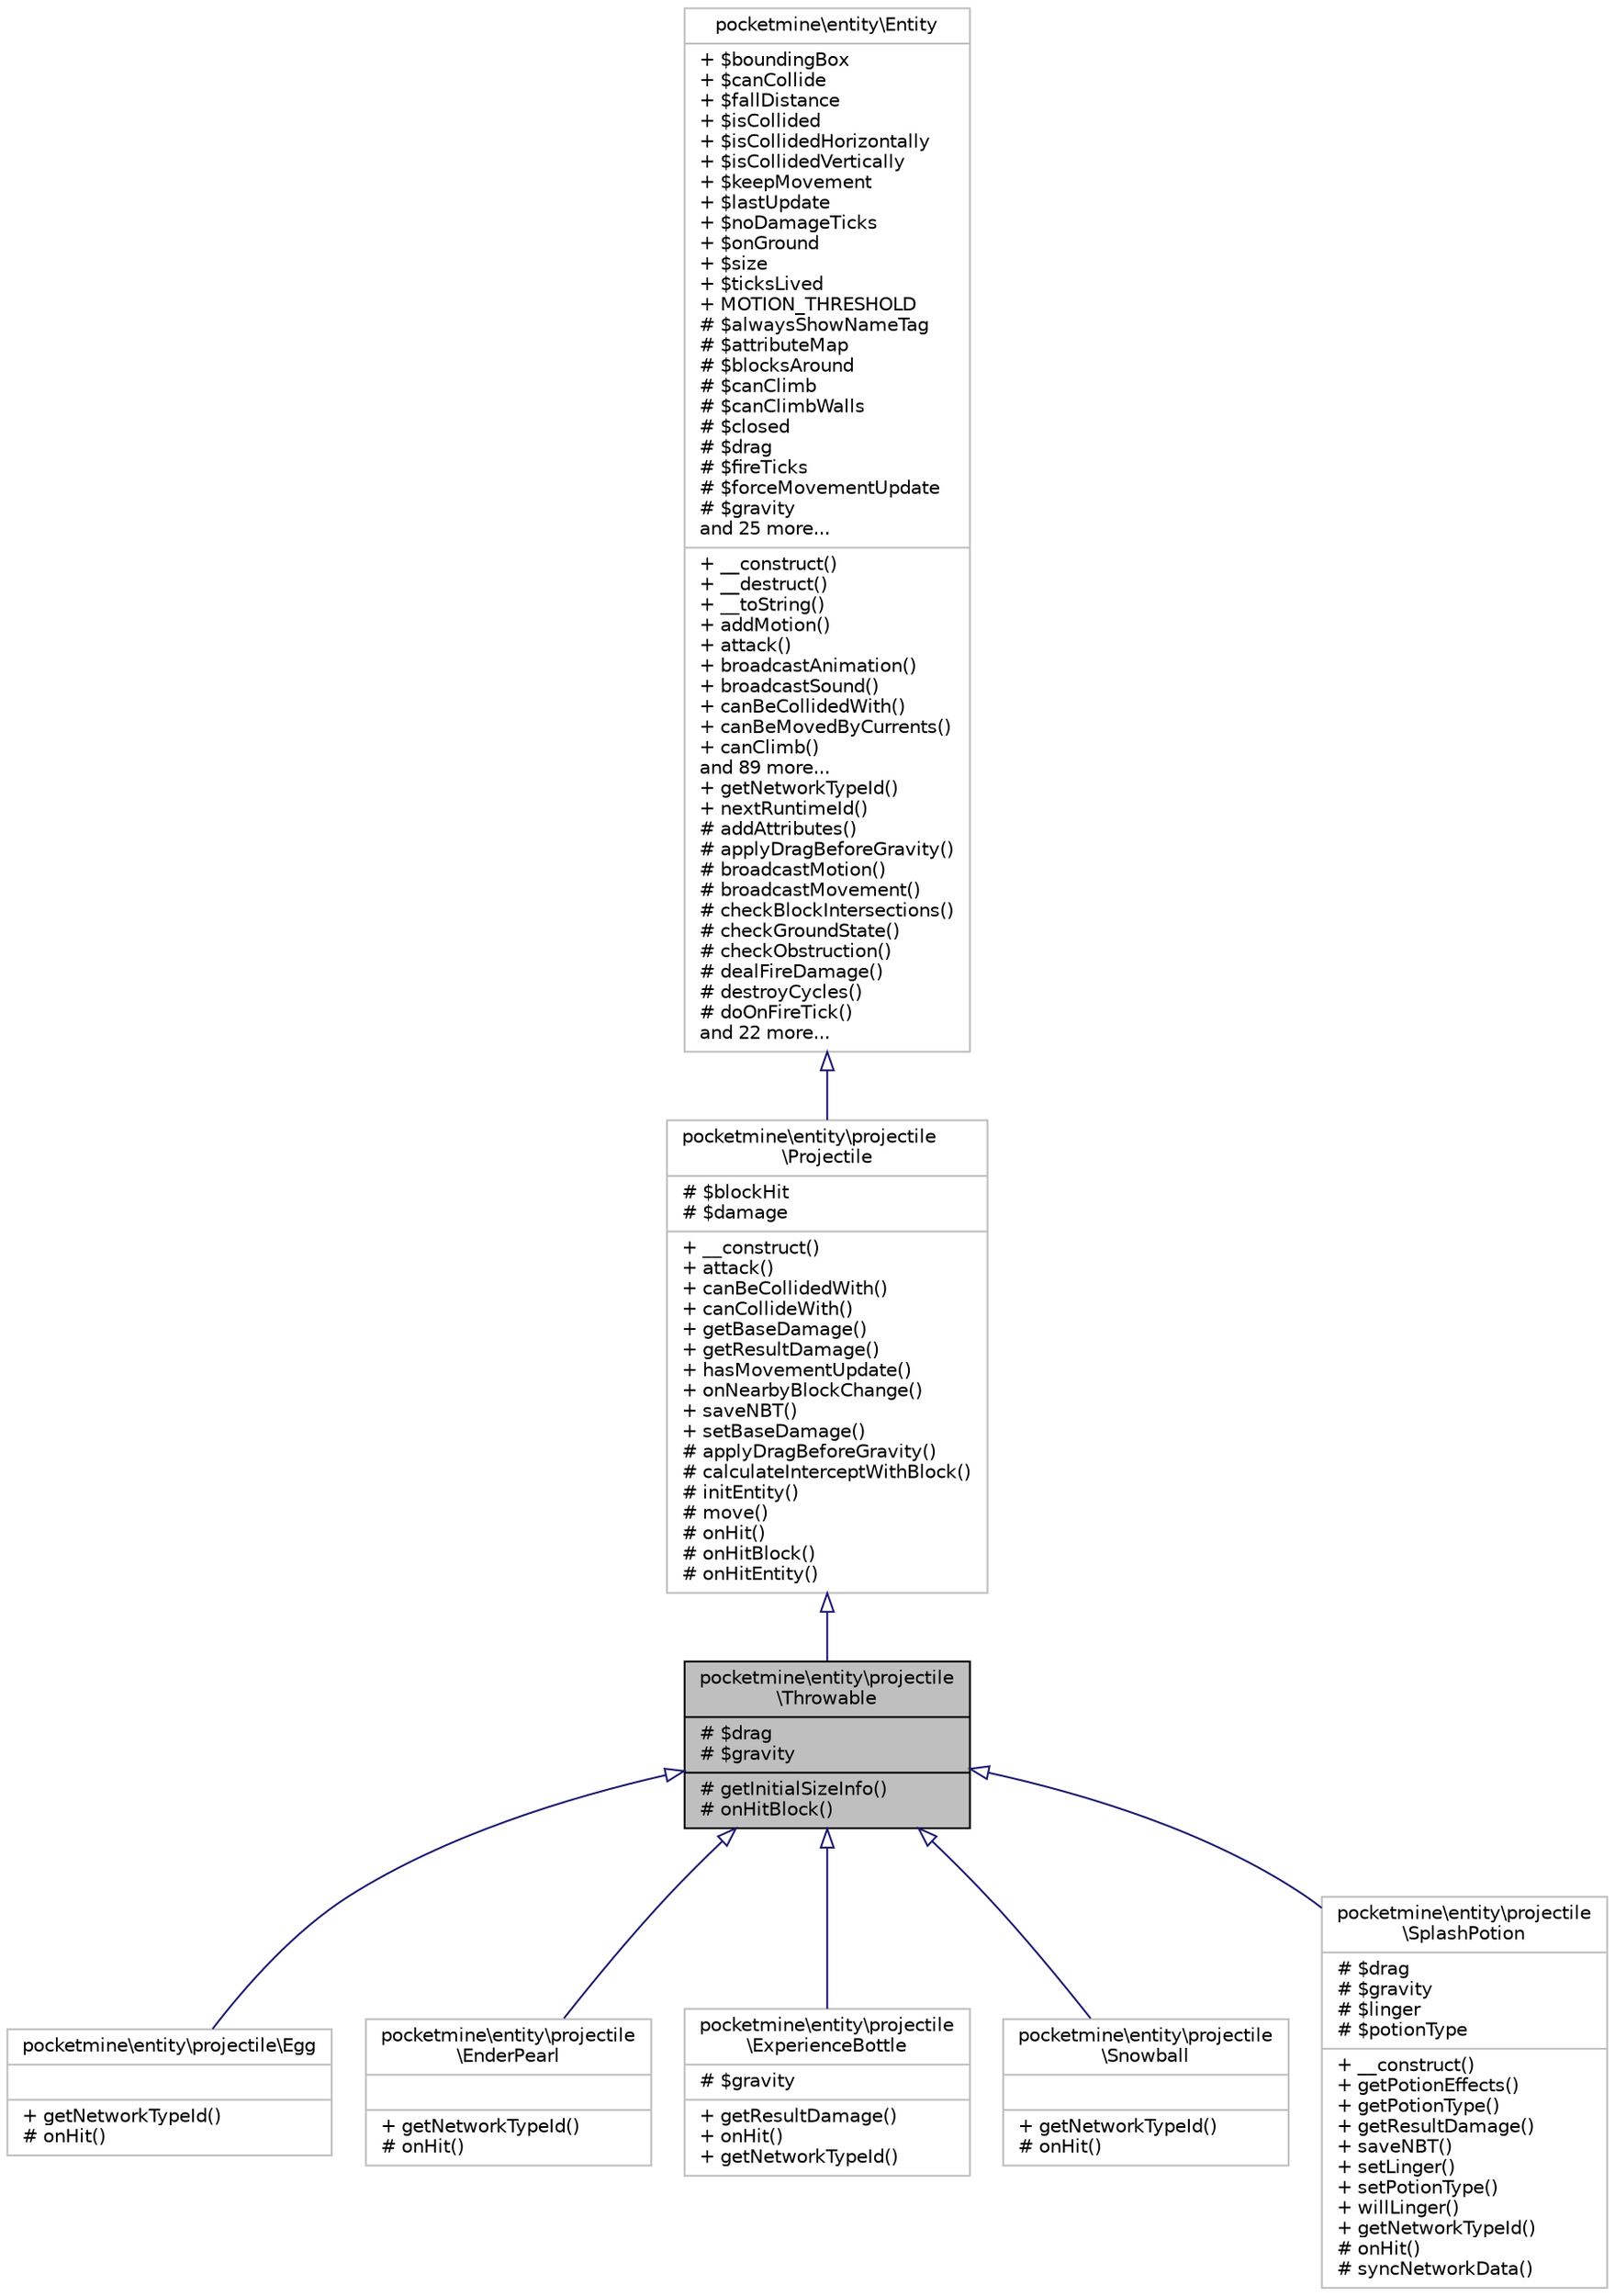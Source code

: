 digraph "pocketmine\entity\projectile\Throwable"
{
 // INTERACTIVE_SVG=YES
 // LATEX_PDF_SIZE
  edge [fontname="Helvetica",fontsize="10",labelfontname="Helvetica",labelfontsize="10"];
  node [fontname="Helvetica",fontsize="10",shape=record];
  Node1 [label="{pocketmine\\entity\\projectile\l\\Throwable\n|# $drag\l# $gravity\l|# getInitialSizeInfo()\l# onHitBlock()\l}",height=0.2,width=0.4,color="black", fillcolor="grey75", style="filled", fontcolor="black",tooltip=" "];
  Node2 -> Node1 [dir="back",color="midnightblue",fontsize="10",style="solid",arrowtail="onormal",fontname="Helvetica"];
  Node2 [label="{pocketmine\\entity\\projectile\l\\Projectile\n|# $blockHit\l# $damage\l|+ __construct()\l+ attack()\l+ canBeCollidedWith()\l+ canCollideWith()\l+ getBaseDamage()\l+ getResultDamage()\l+ hasMovementUpdate()\l+ onNearbyBlockChange()\l+ saveNBT()\l+ setBaseDamage()\l# applyDragBeforeGravity()\l# calculateInterceptWithBlock()\l# initEntity()\l# move()\l# onHit()\l# onHitBlock()\l# onHitEntity()\l}",height=0.2,width=0.4,color="grey75", fillcolor="white", style="filled",URL="$dc/d01/classpocketmine_1_1entity_1_1projectile_1_1_projectile.html",tooltip=" "];
  Node3 -> Node2 [dir="back",color="midnightblue",fontsize="10",style="solid",arrowtail="onormal",fontname="Helvetica"];
  Node3 [label="{pocketmine\\entity\\Entity\n|+ $boundingBox\l+ $canCollide\l+ $fallDistance\l+ $isCollided\l+ $isCollidedHorizontally\l+ $isCollidedVertically\l+ $keepMovement\l+ $lastUpdate\l+ $noDamageTicks\l+ $onGround\l+ $size\l+ $ticksLived\l+ MOTION_THRESHOLD\l# $alwaysShowNameTag\l# $attributeMap\l# $blocksAround\l# $canClimb\l# $canClimbWalls\l# $closed\l# $drag\l# $fireTicks\l# $forceMovementUpdate\l# $gravity\land 25 more...\l|+ __construct()\l+ __destruct()\l+ __toString()\l+ addMotion()\l+ attack()\l+ broadcastAnimation()\l+ broadcastSound()\l+ canBeCollidedWith()\l+ canBeMovedByCurrents()\l+ canClimb()\land 89 more...\l+ getNetworkTypeId()\l+ nextRuntimeId()\l# addAttributes()\l# applyDragBeforeGravity()\l# broadcastMotion()\l# broadcastMovement()\l# checkBlockIntersections()\l# checkGroundState()\l# checkObstruction()\l# dealFireDamage()\l# destroyCycles()\l# doOnFireTick()\land 22 more...\l}",height=0.2,width=0.4,color="grey75", fillcolor="white", style="filled",URL="$d2/d3c/classpocketmine_1_1entity_1_1_entity.html",tooltip=" "];
  Node1 -> Node4 [dir="back",color="midnightblue",fontsize="10",style="solid",arrowtail="onormal",fontname="Helvetica"];
  Node4 [label="{pocketmine\\entity\\projectile\\Egg\n||+ getNetworkTypeId()\l# onHit()\l}",height=0.2,width=0.4,color="grey75", fillcolor="white", style="filled",URL="$dc/d4e/classpocketmine_1_1entity_1_1projectile_1_1_egg.html",tooltip=" "];
  Node1 -> Node5 [dir="back",color="midnightblue",fontsize="10",style="solid",arrowtail="onormal",fontname="Helvetica"];
  Node5 [label="{pocketmine\\entity\\projectile\l\\EnderPearl\n||+ getNetworkTypeId()\l# onHit()\l}",height=0.2,width=0.4,color="grey75", fillcolor="white", style="filled",URL="$d4/dd6/classpocketmine_1_1entity_1_1projectile_1_1_ender_pearl.html",tooltip=" "];
  Node1 -> Node6 [dir="back",color="midnightblue",fontsize="10",style="solid",arrowtail="onormal",fontname="Helvetica"];
  Node6 [label="{pocketmine\\entity\\projectile\l\\ExperienceBottle\n|# $gravity\l|+ getResultDamage()\l+ onHit()\l+ getNetworkTypeId()\l}",height=0.2,width=0.4,color="grey75", fillcolor="white", style="filled",URL="$d6/d1e/classpocketmine_1_1entity_1_1projectile_1_1_experience_bottle.html",tooltip=" "];
  Node1 -> Node7 [dir="back",color="midnightblue",fontsize="10",style="solid",arrowtail="onormal",fontname="Helvetica"];
  Node7 [label="{pocketmine\\entity\\projectile\l\\Snowball\n||+ getNetworkTypeId()\l# onHit()\l}",height=0.2,width=0.4,color="grey75", fillcolor="white", style="filled",URL="$d5/dcf/classpocketmine_1_1entity_1_1projectile_1_1_snowball.html",tooltip=" "];
  Node1 -> Node8 [dir="back",color="midnightblue",fontsize="10",style="solid",arrowtail="onormal",fontname="Helvetica"];
  Node8 [label="{pocketmine\\entity\\projectile\l\\SplashPotion\n|# $drag\l# $gravity\l# $linger\l# $potionType\l|+ __construct()\l+ getPotionEffects()\l+ getPotionType()\l+ getResultDamage()\l+ saveNBT()\l+ setLinger()\l+ setPotionType()\l+ willLinger()\l+ getNetworkTypeId()\l# onHit()\l# syncNetworkData()\l}",height=0.2,width=0.4,color="grey75", fillcolor="white", style="filled",URL="$d3/d2c/classpocketmine_1_1entity_1_1projectile_1_1_splash_potion.html",tooltip=" "];
}
